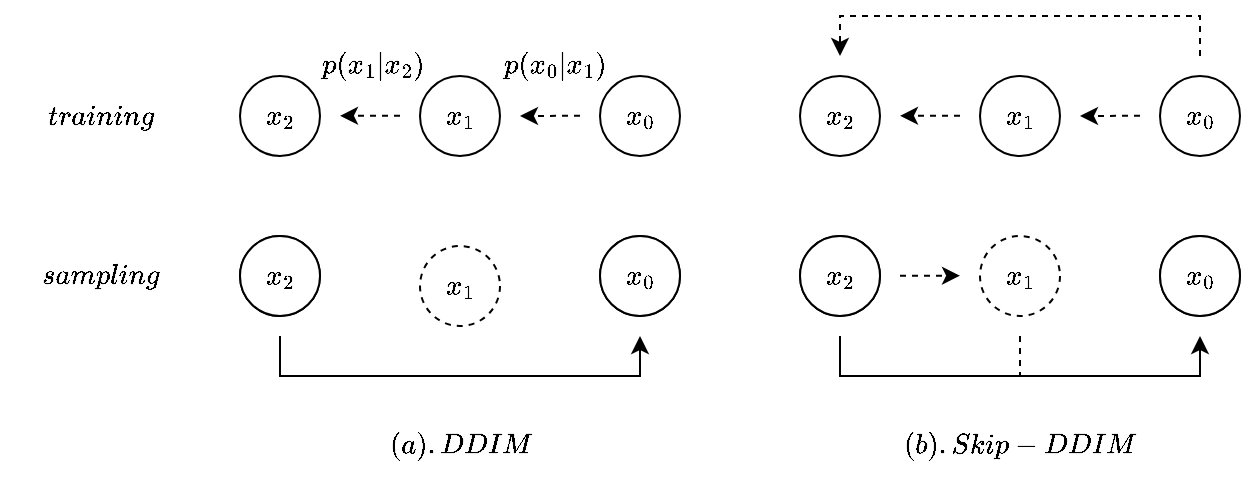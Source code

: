<mxfile version="21.6.9" type="github">
  <diagram name="第 1 页" id="MvIkl5d77OIRCcuYuzUP">
    <mxGraphModel dx="951" dy="549" grid="1" gridSize="10" guides="1" tooltips="1" connect="1" arrows="1" fold="1" page="1" pageScale="1" pageWidth="827" pageHeight="1169" math="1" shadow="0">
      <root>
        <mxCell id="0" />
        <mxCell id="1" parent="0" />
        <mxCell id="TQkfvPjBHZHxrUdorPia-1" value="$$x_2$$" style="ellipse;whiteSpace=wrap;html=1;aspect=fixed;" vertex="1" parent="1">
          <mxGeometry x="120" y="440" width="40" height="40" as="geometry" />
        </mxCell>
        <mxCell id="TQkfvPjBHZHxrUdorPia-2" value="$$x_1$$" style="ellipse;whiteSpace=wrap;html=1;aspect=fixed;" vertex="1" parent="1">
          <mxGeometry x="210" y="440" width="40" height="40" as="geometry" />
        </mxCell>
        <mxCell id="TQkfvPjBHZHxrUdorPia-3" value="$$x_0$$" style="ellipse;whiteSpace=wrap;html=1;aspect=fixed;" vertex="1" parent="1">
          <mxGeometry x="300" y="440" width="40" height="40" as="geometry" />
        </mxCell>
        <mxCell id="TQkfvPjBHZHxrUdorPia-5" value="" style="endArrow=classic;html=1;rounded=0;dashed=1;" edge="1" parent="1">
          <mxGeometry width="50" height="50" relative="1" as="geometry">
            <mxPoint x="200" y="459.89" as="sourcePoint" />
            <mxPoint x="170" y="459.89" as="targetPoint" />
          </mxGeometry>
        </mxCell>
        <mxCell id="TQkfvPjBHZHxrUdorPia-6" value="" style="endArrow=classic;html=1;rounded=0;dashed=1;" edge="1" parent="1">
          <mxGeometry width="50" height="50" relative="1" as="geometry">
            <mxPoint x="290" y="459.89" as="sourcePoint" />
            <mxPoint x="260" y="460" as="targetPoint" />
          </mxGeometry>
        </mxCell>
        <mxCell id="TQkfvPjBHZHxrUdorPia-8" value="" style="ellipse;whiteSpace=wrap;html=1;aspect=fixed;" vertex="1" parent="1">
          <mxGeometry x="120" y="520" width="40" height="40" as="geometry" />
        </mxCell>
        <mxCell id="TQkfvPjBHZHxrUdorPia-10" value="" style="ellipse;whiteSpace=wrap;html=1;aspect=fixed;" vertex="1" parent="1">
          <mxGeometry x="300" y="520" width="40" height="40" as="geometry" />
        </mxCell>
        <mxCell id="TQkfvPjBHZHxrUdorPia-13" value="$$training$$" style="text;html=1;align=center;verticalAlign=middle;resizable=0;points=[];autosize=1;strokeColor=none;fillColor=none;" vertex="1" parent="1">
          <mxGeometry x="5" y="445" width="90" height="30" as="geometry" />
        </mxCell>
        <mxCell id="TQkfvPjBHZHxrUdorPia-14" value="$$sampling$$" style="text;html=1;align=center;verticalAlign=middle;resizable=0;points=[];autosize=1;strokeColor=none;fillColor=none;" vertex="1" parent="1">
          <mxGeometry y="525" width="100" height="30" as="geometry" />
        </mxCell>
        <mxCell id="TQkfvPjBHZHxrUdorPia-18" value="$$x_2$$" style="ellipse;whiteSpace=wrap;html=1;aspect=fixed;" vertex="1" parent="1">
          <mxGeometry x="120" y="520" width="40" height="40" as="geometry" />
        </mxCell>
        <mxCell id="TQkfvPjBHZHxrUdorPia-19" value="$$x_1$$" style="ellipse;whiteSpace=wrap;html=1;aspect=fixed;dashed=1;" vertex="1" parent="1">
          <mxGeometry x="210" y="525" width="40" height="40" as="geometry" />
        </mxCell>
        <mxCell id="TQkfvPjBHZHxrUdorPia-20" value="$$x_0$$" style="ellipse;whiteSpace=wrap;html=1;aspect=fixed;" vertex="1" parent="1">
          <mxGeometry x="300" y="520" width="40" height="40" as="geometry" />
        </mxCell>
        <mxCell id="TQkfvPjBHZHxrUdorPia-22" value="" style="endArrow=classic;html=1;rounded=0;" edge="1" parent="1">
          <mxGeometry width="50" height="50" relative="1" as="geometry">
            <mxPoint x="140" y="570" as="sourcePoint" />
            <mxPoint x="320" y="570" as="targetPoint" />
            <Array as="points">
              <mxPoint x="140" y="590" />
              <mxPoint x="230" y="590" />
              <mxPoint x="320" y="590" />
            </Array>
          </mxGeometry>
        </mxCell>
        <mxCell id="TQkfvPjBHZHxrUdorPia-23" value="$$x_2$$" style="ellipse;whiteSpace=wrap;html=1;aspect=fixed;" vertex="1" parent="1">
          <mxGeometry x="400" y="440" width="40" height="40" as="geometry" />
        </mxCell>
        <mxCell id="TQkfvPjBHZHxrUdorPia-24" value="$$x_1$$" style="ellipse;whiteSpace=wrap;html=1;aspect=fixed;" vertex="1" parent="1">
          <mxGeometry x="490" y="440" width="40" height="40" as="geometry" />
        </mxCell>
        <mxCell id="TQkfvPjBHZHxrUdorPia-25" value="$$x_0$$" style="ellipse;whiteSpace=wrap;html=1;aspect=fixed;" vertex="1" parent="1">
          <mxGeometry x="580" y="440" width="40" height="40" as="geometry" />
        </mxCell>
        <mxCell id="TQkfvPjBHZHxrUdorPia-26" value="" style="endArrow=classic;html=1;rounded=0;dashed=1;" edge="1" parent="1">
          <mxGeometry width="50" height="50" relative="1" as="geometry">
            <mxPoint x="480" y="459.89" as="sourcePoint" />
            <mxPoint x="450" y="459.89" as="targetPoint" />
          </mxGeometry>
        </mxCell>
        <mxCell id="TQkfvPjBHZHxrUdorPia-27" value="" style="endArrow=classic;html=1;rounded=0;dashed=1;" edge="1" parent="1">
          <mxGeometry width="50" height="50" relative="1" as="geometry">
            <mxPoint x="570" y="459.89" as="sourcePoint" />
            <mxPoint x="540" y="460" as="targetPoint" />
          </mxGeometry>
        </mxCell>
        <mxCell id="TQkfvPjBHZHxrUdorPia-28" value="" style="ellipse;whiteSpace=wrap;html=1;aspect=fixed;" vertex="1" parent="1">
          <mxGeometry x="400" y="520" width="40" height="40" as="geometry" />
        </mxCell>
        <mxCell id="TQkfvPjBHZHxrUdorPia-30" value="" style="ellipse;whiteSpace=wrap;html=1;aspect=fixed;" vertex="1" parent="1">
          <mxGeometry x="580" y="520" width="40" height="40" as="geometry" />
        </mxCell>
        <mxCell id="TQkfvPjBHZHxrUdorPia-33" value="$$x_2$$" style="ellipse;whiteSpace=wrap;html=1;aspect=fixed;" vertex="1" parent="1">
          <mxGeometry x="400" y="520" width="40" height="40" as="geometry" />
        </mxCell>
        <mxCell id="TQkfvPjBHZHxrUdorPia-34" value="$$x_1$$" style="ellipse;whiteSpace=wrap;html=1;aspect=fixed;dashed=1;" vertex="1" parent="1">
          <mxGeometry x="490" y="520" width="40" height="40" as="geometry" />
        </mxCell>
        <mxCell id="TQkfvPjBHZHxrUdorPia-35" value="$$x_0$$" style="ellipse;whiteSpace=wrap;html=1;aspect=fixed;" vertex="1" parent="1">
          <mxGeometry x="580" y="520" width="40" height="40" as="geometry" />
        </mxCell>
        <mxCell id="TQkfvPjBHZHxrUdorPia-36" value="" style="endArrow=classic;html=1;rounded=0;" edge="1" parent="1">
          <mxGeometry width="50" height="50" relative="1" as="geometry">
            <mxPoint x="420" y="570" as="sourcePoint" />
            <mxPoint x="600" y="570" as="targetPoint" />
            <Array as="points">
              <mxPoint x="420" y="590" />
              <mxPoint x="510" y="590" />
              <mxPoint x="600" y="590" />
            </Array>
          </mxGeometry>
        </mxCell>
        <mxCell id="TQkfvPjBHZHxrUdorPia-37" value="" style="endArrow=classic;html=1;rounded=0;dashed=1;" edge="1" parent="1">
          <mxGeometry width="50" height="50" relative="1" as="geometry">
            <mxPoint x="450" y="539.83" as="sourcePoint" />
            <mxPoint x="480" y="539.83" as="targetPoint" />
          </mxGeometry>
        </mxCell>
        <mxCell id="TQkfvPjBHZHxrUdorPia-38" value="" style="endArrow=none;html=1;rounded=0;dashed=1;endFill=0;" edge="1" parent="1">
          <mxGeometry width="50" height="50" relative="1" as="geometry">
            <mxPoint x="510" y="570" as="sourcePoint" />
            <mxPoint x="510" y="590" as="targetPoint" />
          </mxGeometry>
        </mxCell>
        <mxCell id="TQkfvPjBHZHxrUdorPia-39" value="" style="endArrow=classic;html=1;rounded=0;dashed=1;" edge="1" parent="1">
          <mxGeometry width="50" height="50" relative="1" as="geometry">
            <mxPoint x="600" y="430" as="sourcePoint" />
            <mxPoint x="420" y="430" as="targetPoint" />
            <Array as="points">
              <mxPoint x="600" y="410" />
              <mxPoint x="510" y="410" />
              <mxPoint x="420" y="410" />
            </Array>
          </mxGeometry>
        </mxCell>
        <mxCell id="TQkfvPjBHZHxrUdorPia-41" value="$$(a).DDIM$$" style="text;html=1;align=center;verticalAlign=middle;resizable=0;points=[];autosize=1;strokeColor=none;fillColor=none;" vertex="1" parent="1">
          <mxGeometry x="180" y="610" width="100" height="30" as="geometry" />
        </mxCell>
        <mxCell id="TQkfvPjBHZHxrUdorPia-42" value="$$(b).Skip-DDIM$$" style="text;html=1;align=center;verticalAlign=middle;resizable=0;points=[];autosize=1;strokeColor=none;fillColor=none;" vertex="1" parent="1">
          <mxGeometry x="445" y="610" width="130" height="30" as="geometry" />
        </mxCell>
        <mxCell id="TQkfvPjBHZHxrUdorPia-43" value="$$p(x_0|x_1)$$" style="text;html=1;align=center;verticalAlign=middle;resizable=0;points=[];autosize=1;strokeColor=none;fillColor=none;" vertex="1" parent="1">
          <mxGeometry x="222" y="420" width="110" height="30" as="geometry" />
        </mxCell>
        <mxCell id="TQkfvPjBHZHxrUdorPia-44" value="$$p(x_1|x_2)$$" style="text;html=1;align=center;verticalAlign=middle;resizable=0;points=[];autosize=1;strokeColor=none;fillColor=none;" vertex="1" parent="1">
          <mxGeometry x="131" y="420" width="110" height="30" as="geometry" />
        </mxCell>
      </root>
    </mxGraphModel>
  </diagram>
</mxfile>

